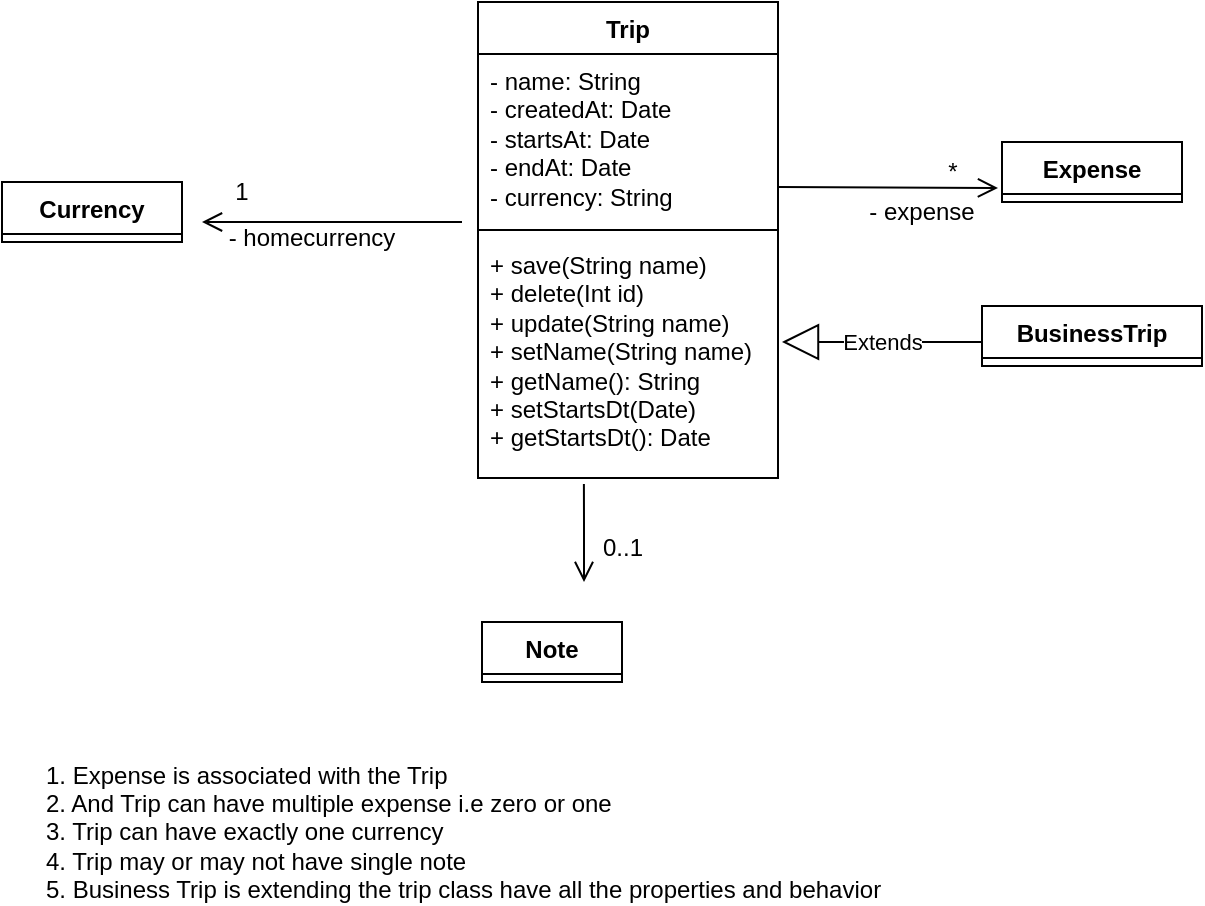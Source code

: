 <mxfile version="26.1.1">
  <diagram id="BQnj4MQvb4Vh1UFfaVFd" name="Page-1">
    <mxGraphModel dx="1026" dy="650" grid="1" gridSize="10" guides="1" tooltips="1" connect="1" arrows="1" fold="1" page="1" pageScale="1" pageWidth="827" pageHeight="1169" math="0" shadow="0">
      <root>
        <mxCell id="0" />
        <mxCell id="1" parent="0" />
        <mxCell id="0xZeD_9iIMyyqqCxe1C3-1" value="Trip" style="swimlane;fontStyle=1;align=center;verticalAlign=top;childLayout=stackLayout;horizontal=1;startSize=26;horizontalStack=0;resizeParent=1;resizeParentMax=0;resizeLast=0;collapsible=1;marginBottom=0;whiteSpace=wrap;html=1;" parent="1" vertex="1">
          <mxGeometry x="248" y="60" width="150" height="238" as="geometry">
            <mxRectangle x="248" y="60" width="60" height="30" as="alternateBounds" />
          </mxGeometry>
        </mxCell>
        <mxCell id="0xZeD_9iIMyyqqCxe1C3-2" value="- name: String&lt;div&gt;- createdAt: Date&lt;/div&gt;&lt;div&gt;- startsAt: Date&lt;/div&gt;&lt;div&gt;- endAt: Date&lt;/div&gt;&lt;div&gt;- currency: String&lt;/div&gt;&lt;div&gt;&lt;br&gt;&lt;/div&gt;" style="text;strokeColor=none;fillColor=none;align=left;verticalAlign=top;spacingLeft=4;spacingRight=4;overflow=hidden;rotatable=0;points=[[0,0.5],[1,0.5]];portConstraint=eastwest;whiteSpace=wrap;html=1;" parent="0xZeD_9iIMyyqqCxe1C3-1" vertex="1">
          <mxGeometry y="26" width="150" height="84" as="geometry" />
        </mxCell>
        <mxCell id="0xZeD_9iIMyyqqCxe1C3-3" value="" style="line;strokeWidth=1;fillColor=none;align=left;verticalAlign=middle;spacingTop=-1;spacingLeft=3;spacingRight=3;rotatable=0;labelPosition=right;points=[];portConstraint=eastwest;strokeColor=inherit;" parent="0xZeD_9iIMyyqqCxe1C3-1" vertex="1">
          <mxGeometry y="110" width="150" height="8" as="geometry" />
        </mxCell>
        <mxCell id="0xZeD_9iIMyyqqCxe1C3-4" value="+ save(String name)&lt;div&gt;+ delete(Int id)&lt;/div&gt;&lt;div&gt;+ update(String name)&lt;/div&gt;&lt;div&gt;+ setName(String name)&lt;br&gt;+ getName(): String&lt;/div&gt;&lt;div&gt;+ setStartsDt(Date)&lt;/div&gt;&lt;div&gt;+ getStartsDt(): Date&lt;/div&gt;" style="text;strokeColor=none;fillColor=none;align=left;verticalAlign=top;spacingLeft=4;spacingRight=4;overflow=hidden;rotatable=0;points=[[0,0.5],[1,0.5]];portConstraint=eastwest;whiteSpace=wrap;html=1;" parent="0xZeD_9iIMyyqqCxe1C3-1" vertex="1">
          <mxGeometry y="118" width="150" height="120" as="geometry" />
        </mxCell>
        <mxCell id="y6aentBMRgfJ5QYhvDEg-6" value="1. Expense is associated with the Trip&lt;div&gt;2. And Trip can have multiple expense i.e zero or one&lt;/div&gt;&lt;div&gt;3. Trip can have exactly one currency&lt;/div&gt;&lt;div&gt;4. Trip may or may not have single note&lt;/div&gt;&lt;div&gt;5. Business Trip is extending the trip class have all the properties and behavior&lt;/div&gt;" style="text;html=1;align=left;verticalAlign=middle;whiteSpace=wrap;rounded=0;" vertex="1" parent="1">
          <mxGeometry x="30" y="440" width="430" height="70" as="geometry" />
        </mxCell>
        <mxCell id="y6aentBMRgfJ5QYhvDEg-7" value="Expense" style="swimlane;fontStyle=1;align=center;verticalAlign=top;childLayout=stackLayout;horizontal=1;startSize=26;horizontalStack=0;resizeParent=1;resizeParentMax=0;resizeLast=0;collapsible=1;marginBottom=0;whiteSpace=wrap;html=1;" vertex="1" collapsed="1" parent="1">
          <mxGeometry x="510" y="130" width="90" height="30" as="geometry">
            <mxRectangle x="508" y="110" width="160" height="86" as="alternateBounds" />
          </mxGeometry>
        </mxCell>
        <mxCell id="y6aentBMRgfJ5QYhvDEg-8" value="+ field: type" style="text;strokeColor=none;fillColor=none;align=left;verticalAlign=top;spacingLeft=4;spacingRight=4;overflow=hidden;rotatable=0;points=[[0,0.5],[1,0.5]];portConstraint=eastwest;whiteSpace=wrap;html=1;" vertex="1" parent="y6aentBMRgfJ5QYhvDEg-7">
          <mxGeometry y="26" width="160" height="26" as="geometry" />
        </mxCell>
        <mxCell id="y6aentBMRgfJ5QYhvDEg-9" value="" style="line;strokeWidth=1;fillColor=none;align=left;verticalAlign=middle;spacingTop=-1;spacingLeft=3;spacingRight=3;rotatable=0;labelPosition=right;points=[];portConstraint=eastwest;strokeColor=inherit;" vertex="1" parent="y6aentBMRgfJ5QYhvDEg-7">
          <mxGeometry y="52" width="160" height="8" as="geometry" />
        </mxCell>
        <mxCell id="y6aentBMRgfJ5QYhvDEg-10" value="+ method(type): type" style="text;strokeColor=none;fillColor=none;align=left;verticalAlign=top;spacingLeft=4;spacingRight=4;overflow=hidden;rotatable=0;points=[[0,0.5],[1,0.5]];portConstraint=eastwest;whiteSpace=wrap;html=1;" vertex="1" parent="y6aentBMRgfJ5QYhvDEg-7">
          <mxGeometry y="60" width="160" height="26" as="geometry" />
        </mxCell>
        <mxCell id="y6aentBMRgfJ5QYhvDEg-11" value="" style="endArrow=open;startArrow=none;endFill=0;startFill=0;endSize=8;html=1;verticalAlign=bottom;labelBackgroundColor=none;strokeWidth=1;rounded=0;" edge="1" parent="1">
          <mxGeometry width="160" relative="1" as="geometry">
            <mxPoint x="398" y="152.5" as="sourcePoint" />
            <mxPoint x="508" y="153" as="targetPoint" />
          </mxGeometry>
        </mxCell>
        <mxCell id="y6aentBMRgfJ5QYhvDEg-12" value="Currency" style="swimlane;fontStyle=1;align=center;verticalAlign=top;childLayout=stackLayout;horizontal=1;startSize=26;horizontalStack=0;resizeParent=1;resizeParentMax=0;resizeLast=0;collapsible=1;marginBottom=0;whiteSpace=wrap;html=1;" vertex="1" collapsed="1" parent="1">
          <mxGeometry x="10" y="150" width="90" height="30" as="geometry">
            <mxRectangle x="10" y="100" width="160" height="84" as="alternateBounds" />
          </mxGeometry>
        </mxCell>
        <mxCell id="y6aentBMRgfJ5QYhvDEg-13" value="+ field: type" style="text;strokeColor=none;fillColor=none;align=left;verticalAlign=top;spacingLeft=4;spacingRight=4;overflow=hidden;rotatable=0;points=[[0,0.5],[1,0.5]];portConstraint=eastwest;whiteSpace=wrap;html=1;" vertex="1" parent="y6aentBMRgfJ5QYhvDEg-12">
          <mxGeometry y="26" width="160" height="26" as="geometry" />
        </mxCell>
        <mxCell id="y6aentBMRgfJ5QYhvDEg-14" value="" style="line;strokeWidth=1;fillColor=none;align=left;verticalAlign=middle;spacingTop=-1;spacingLeft=3;spacingRight=3;rotatable=0;labelPosition=right;points=[];portConstraint=eastwest;strokeColor=inherit;" vertex="1" parent="y6aentBMRgfJ5QYhvDEg-12">
          <mxGeometry y="52" width="160" height="8" as="geometry" />
        </mxCell>
        <mxCell id="y6aentBMRgfJ5QYhvDEg-15" value="+ method(type): type" style="text;strokeColor=none;fillColor=none;align=left;verticalAlign=top;spacingLeft=4;spacingRight=4;overflow=hidden;rotatable=0;points=[[0,0.5],[1,0.5]];portConstraint=eastwest;whiteSpace=wrap;html=1;" vertex="1" parent="y6aentBMRgfJ5QYhvDEg-12">
          <mxGeometry y="60" width="160" height="24" as="geometry" />
        </mxCell>
        <mxCell id="y6aentBMRgfJ5QYhvDEg-29" value="Note" style="swimlane;fontStyle=1;align=center;verticalAlign=top;childLayout=stackLayout;horizontal=1;startSize=26;horizontalStack=0;resizeParent=1;resizeParentMax=0;resizeLast=0;collapsible=1;marginBottom=0;whiteSpace=wrap;html=1;" vertex="1" collapsed="1" parent="1">
          <mxGeometry x="250" y="370" width="70" height="30" as="geometry">
            <mxRectangle x="250" y="370" width="160" height="86" as="alternateBounds" />
          </mxGeometry>
        </mxCell>
        <mxCell id="y6aentBMRgfJ5QYhvDEg-30" value="+ field: type" style="text;strokeColor=none;fillColor=none;align=left;verticalAlign=top;spacingLeft=4;spacingRight=4;overflow=hidden;rotatable=0;points=[[0,0.5],[1,0.5]];portConstraint=eastwest;whiteSpace=wrap;html=1;" vertex="1" parent="y6aentBMRgfJ5QYhvDEg-29">
          <mxGeometry y="26" width="160" height="26" as="geometry" />
        </mxCell>
        <mxCell id="y6aentBMRgfJ5QYhvDEg-31" value="" style="line;strokeWidth=1;fillColor=none;align=left;verticalAlign=middle;spacingTop=-1;spacingLeft=3;spacingRight=3;rotatable=0;labelPosition=right;points=[];portConstraint=eastwest;strokeColor=inherit;" vertex="1" parent="y6aentBMRgfJ5QYhvDEg-29">
          <mxGeometry y="52" width="160" height="8" as="geometry" />
        </mxCell>
        <mxCell id="y6aentBMRgfJ5QYhvDEg-32" value="+ method(type): type" style="text;strokeColor=none;fillColor=none;align=left;verticalAlign=top;spacingLeft=4;spacingRight=4;overflow=hidden;rotatable=0;points=[[0,0.5],[1,0.5]];portConstraint=eastwest;whiteSpace=wrap;html=1;" vertex="1" parent="y6aentBMRgfJ5QYhvDEg-29">
          <mxGeometry y="60" width="160" height="26" as="geometry" />
        </mxCell>
        <mxCell id="y6aentBMRgfJ5QYhvDEg-33" value="" style="endArrow=open;startArrow=none;endFill=0;startFill=0;endSize=8;html=1;verticalAlign=bottom;labelBackgroundColor=none;strokeWidth=1;rounded=0;exitX=0.353;exitY=1.025;exitDx=0;exitDy=0;exitPerimeter=0;" edge="1" parent="1" source="0xZeD_9iIMyyqqCxe1C3-4">
          <mxGeometry width="160" relative="1" as="geometry">
            <mxPoint x="288" y="320" as="sourcePoint" />
            <mxPoint x="301" y="350" as="targetPoint" />
            <Array as="points">
              <mxPoint x="301" y="320" />
            </Array>
          </mxGeometry>
        </mxCell>
        <mxCell id="y6aentBMRgfJ5QYhvDEg-34" value="" style="endArrow=open;startArrow=none;endFill=0;startFill=0;endSize=8;html=1;verticalAlign=bottom;labelBackgroundColor=none;strokeWidth=1;rounded=0;" edge="1" parent="1">
          <mxGeometry width="160" relative="1" as="geometry">
            <mxPoint x="240" y="170" as="sourcePoint" />
            <mxPoint x="110" y="170" as="targetPoint" />
            <Array as="points">
              <mxPoint x="240" y="170" />
            </Array>
          </mxGeometry>
        </mxCell>
        <mxCell id="y6aentBMRgfJ5QYhvDEg-35" value="1" style="text;html=1;align=center;verticalAlign=middle;whiteSpace=wrap;rounded=0;" vertex="1" parent="1">
          <mxGeometry x="100" y="140" width="60" height="30" as="geometry" />
        </mxCell>
        <mxCell id="y6aentBMRgfJ5QYhvDEg-36" value="0..1" style="text;html=1;align=center;verticalAlign=middle;resizable=0;points=[];autosize=1;strokeColor=none;fillColor=none;" vertex="1" parent="1">
          <mxGeometry x="300" y="318" width="40" height="30" as="geometry" />
        </mxCell>
        <mxCell id="y6aentBMRgfJ5QYhvDEg-38" value="*" style="text;html=1;align=center;verticalAlign=middle;resizable=0;points=[];autosize=1;strokeColor=none;fillColor=none;" vertex="1" parent="1">
          <mxGeometry x="470" y="130" width="30" height="30" as="geometry" />
        </mxCell>
        <mxCell id="y6aentBMRgfJ5QYhvDEg-39" value="- expense" style="text;html=1;align=center;verticalAlign=middle;whiteSpace=wrap;rounded=0;" vertex="1" parent="1">
          <mxGeometry x="440" y="150" width="60" height="30" as="geometry" />
        </mxCell>
        <mxCell id="y6aentBMRgfJ5QYhvDEg-40" value="- homecurrency&lt;div&gt;&lt;br&gt;&lt;/div&gt;" style="text;html=1;align=center;verticalAlign=middle;whiteSpace=wrap;rounded=0;" vertex="1" parent="1">
          <mxGeometry x="100" y="170" width="130" height="30" as="geometry" />
        </mxCell>
        <mxCell id="y6aentBMRgfJ5QYhvDEg-41" value="BusinessTrip" style="swimlane;fontStyle=1;align=center;verticalAlign=top;childLayout=stackLayout;horizontal=1;startSize=26;horizontalStack=0;resizeParent=1;resizeParentMax=0;resizeLast=0;collapsible=1;marginBottom=0;whiteSpace=wrap;html=1;" vertex="1" collapsed="1" parent="1">
          <mxGeometry x="500" y="212" width="110" height="30" as="geometry">
            <mxRectangle x="500" y="212" width="160" height="86" as="alternateBounds" />
          </mxGeometry>
        </mxCell>
        <mxCell id="y6aentBMRgfJ5QYhvDEg-42" value="+ field: type" style="text;strokeColor=none;fillColor=none;align=left;verticalAlign=top;spacingLeft=4;spacingRight=4;overflow=hidden;rotatable=0;points=[[0,0.5],[1,0.5]];portConstraint=eastwest;whiteSpace=wrap;html=1;" vertex="1" parent="y6aentBMRgfJ5QYhvDEg-41">
          <mxGeometry y="26" width="160" height="26" as="geometry" />
        </mxCell>
        <mxCell id="y6aentBMRgfJ5QYhvDEg-43" value="" style="line;strokeWidth=1;fillColor=none;align=left;verticalAlign=middle;spacingTop=-1;spacingLeft=3;spacingRight=3;rotatable=0;labelPosition=right;points=[];portConstraint=eastwest;strokeColor=inherit;" vertex="1" parent="y6aentBMRgfJ5QYhvDEg-41">
          <mxGeometry y="52" width="160" height="8" as="geometry" />
        </mxCell>
        <mxCell id="y6aentBMRgfJ5QYhvDEg-44" value="+ method(type): type" style="text;strokeColor=none;fillColor=none;align=left;verticalAlign=top;spacingLeft=4;spacingRight=4;overflow=hidden;rotatable=0;points=[[0,0.5],[1,0.5]];portConstraint=eastwest;whiteSpace=wrap;html=1;" vertex="1" parent="y6aentBMRgfJ5QYhvDEg-41">
          <mxGeometry y="60" width="160" height="26" as="geometry" />
        </mxCell>
        <mxCell id="y6aentBMRgfJ5QYhvDEg-45" value="Extends" style="endArrow=block;endSize=16;endFill=0;html=1;rounded=0;" edge="1" parent="1">
          <mxGeometry width="160" relative="1" as="geometry">
            <mxPoint x="500" y="230" as="sourcePoint" />
            <mxPoint x="400" y="230" as="targetPoint" />
          </mxGeometry>
        </mxCell>
      </root>
    </mxGraphModel>
  </diagram>
</mxfile>
